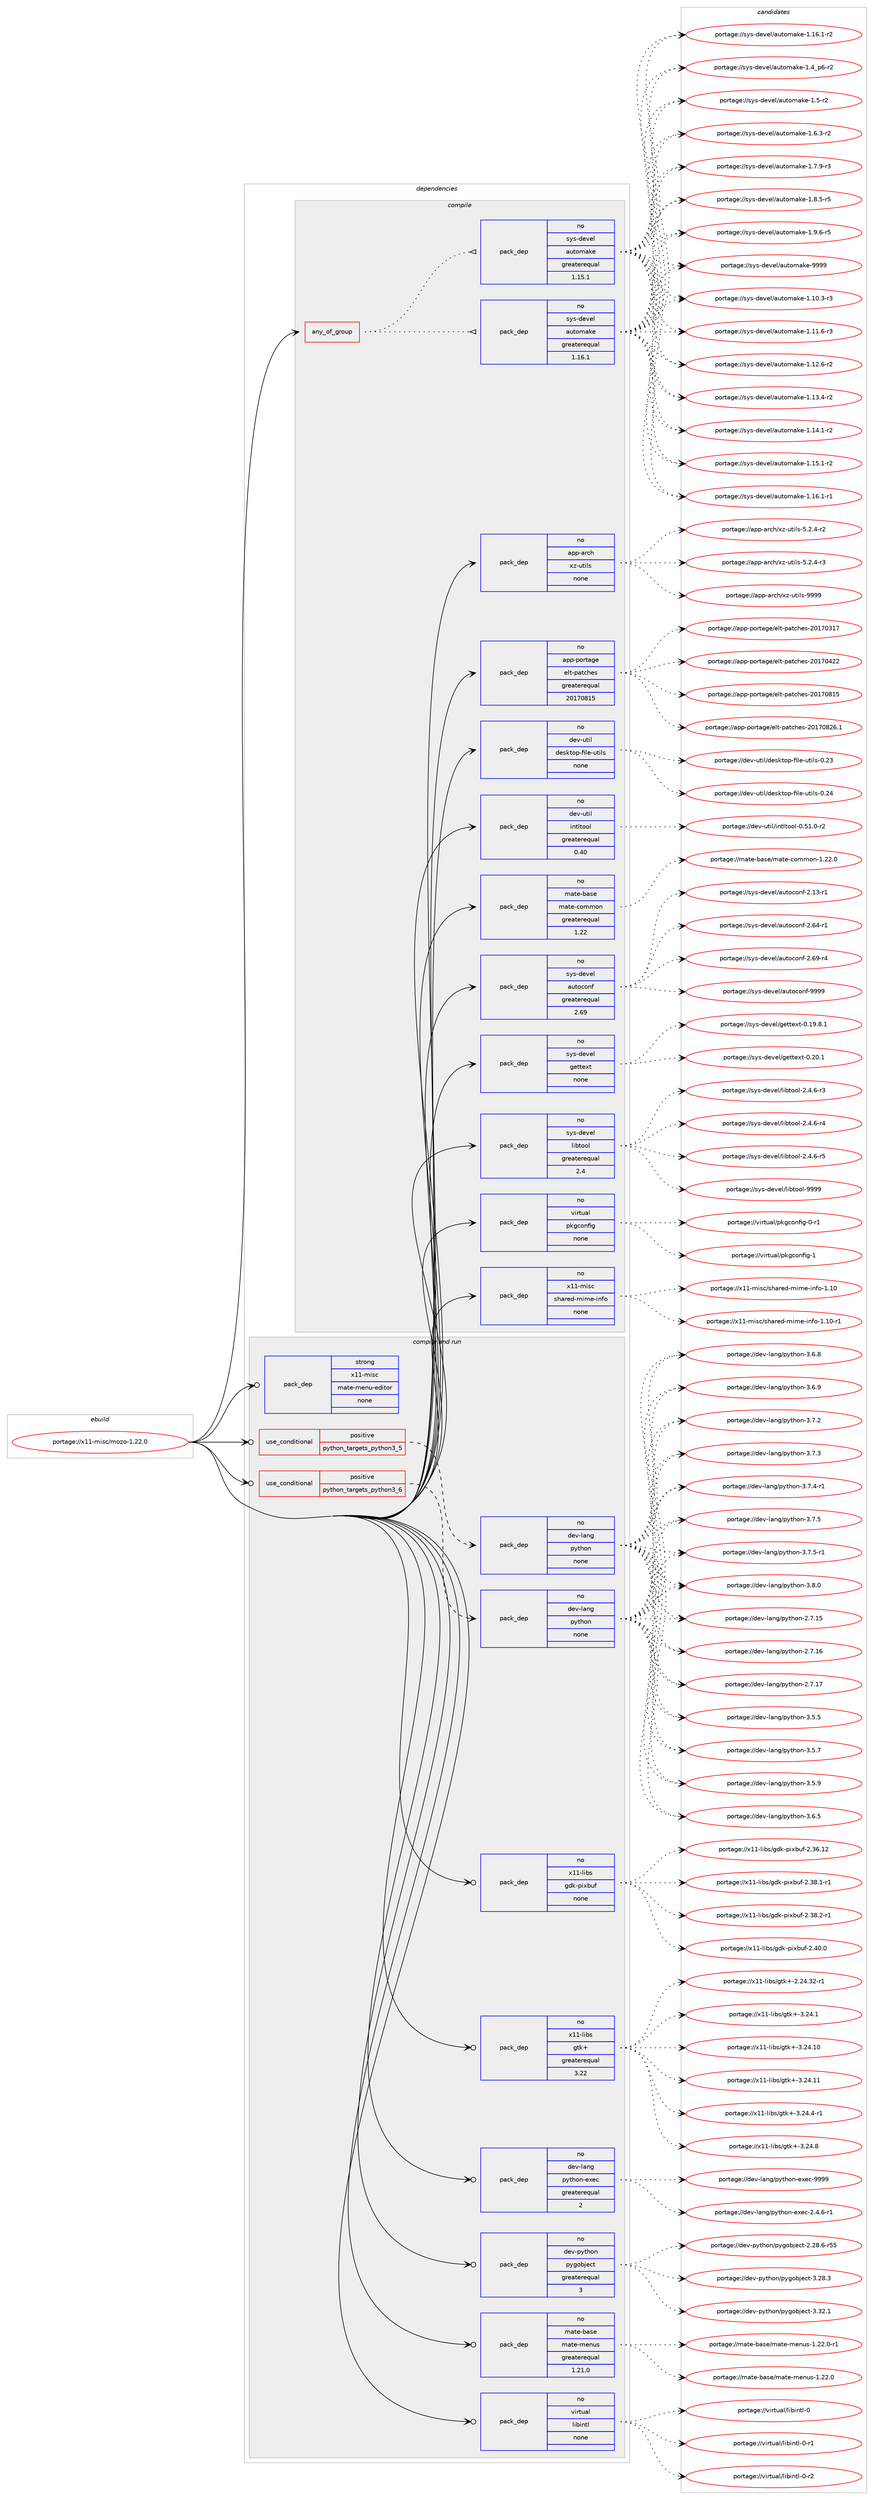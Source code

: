 digraph prolog {

# *************
# Graph options
# *************

newrank=true;
concentrate=true;
compound=true;
graph [rankdir=LR,fontname=Helvetica,fontsize=10,ranksep=1.5];#, ranksep=2.5, nodesep=0.2];
edge  [arrowhead=vee];
node  [fontname=Helvetica,fontsize=10];

# **********
# The ebuild
# **********

subgraph cluster_leftcol {
color=gray;
rank=same;
label=<<i>ebuild</i>>;
id [label="portage://x11-misc/mozo-1.22.0", color=red, width=4, href="../x11-misc/mozo-1.22.0.svg"];
}

# ****************
# The dependencies
# ****************

subgraph cluster_midcol {
color=gray;
label=<<i>dependencies</i>>;
subgraph cluster_compile {
fillcolor="#eeeeee";
style=filled;
label=<<i>compile</i>>;
subgraph any7872 {
dependency453103 [label=<<TABLE BORDER="0" CELLBORDER="1" CELLSPACING="0" CELLPADDING="4"><TR><TD CELLPADDING="10">any_of_group</TD></TR></TABLE>>, shape=none, color=red];subgraph pack336521 {
dependency453104 [label=<<TABLE BORDER="0" CELLBORDER="1" CELLSPACING="0" CELLPADDING="4" WIDTH="220"><TR><TD ROWSPAN="6" CELLPADDING="30">pack_dep</TD></TR><TR><TD WIDTH="110">no</TD></TR><TR><TD>sys-devel</TD></TR><TR><TD>automake</TD></TR><TR><TD>greaterequal</TD></TR><TR><TD>1.16.1</TD></TR></TABLE>>, shape=none, color=blue];
}
dependency453103:e -> dependency453104:w [weight=20,style="dotted",arrowhead="oinv"];
subgraph pack336522 {
dependency453105 [label=<<TABLE BORDER="0" CELLBORDER="1" CELLSPACING="0" CELLPADDING="4" WIDTH="220"><TR><TD ROWSPAN="6" CELLPADDING="30">pack_dep</TD></TR><TR><TD WIDTH="110">no</TD></TR><TR><TD>sys-devel</TD></TR><TR><TD>automake</TD></TR><TR><TD>greaterequal</TD></TR><TR><TD>1.15.1</TD></TR></TABLE>>, shape=none, color=blue];
}
dependency453103:e -> dependency453105:w [weight=20,style="dotted",arrowhead="oinv"];
}
id:e -> dependency453103:w [weight=20,style="solid",arrowhead="vee"];
subgraph pack336523 {
dependency453106 [label=<<TABLE BORDER="0" CELLBORDER="1" CELLSPACING="0" CELLPADDING="4" WIDTH="220"><TR><TD ROWSPAN="6" CELLPADDING="30">pack_dep</TD></TR><TR><TD WIDTH="110">no</TD></TR><TR><TD>app-arch</TD></TR><TR><TD>xz-utils</TD></TR><TR><TD>none</TD></TR><TR><TD></TD></TR></TABLE>>, shape=none, color=blue];
}
id:e -> dependency453106:w [weight=20,style="solid",arrowhead="vee"];
subgraph pack336524 {
dependency453107 [label=<<TABLE BORDER="0" CELLBORDER="1" CELLSPACING="0" CELLPADDING="4" WIDTH="220"><TR><TD ROWSPAN="6" CELLPADDING="30">pack_dep</TD></TR><TR><TD WIDTH="110">no</TD></TR><TR><TD>app-portage</TD></TR><TR><TD>elt-patches</TD></TR><TR><TD>greaterequal</TD></TR><TR><TD>20170815</TD></TR></TABLE>>, shape=none, color=blue];
}
id:e -> dependency453107:w [weight=20,style="solid",arrowhead="vee"];
subgraph pack336525 {
dependency453108 [label=<<TABLE BORDER="0" CELLBORDER="1" CELLSPACING="0" CELLPADDING="4" WIDTH="220"><TR><TD ROWSPAN="6" CELLPADDING="30">pack_dep</TD></TR><TR><TD WIDTH="110">no</TD></TR><TR><TD>dev-util</TD></TR><TR><TD>desktop-file-utils</TD></TR><TR><TD>none</TD></TR><TR><TD></TD></TR></TABLE>>, shape=none, color=blue];
}
id:e -> dependency453108:w [weight=20,style="solid",arrowhead="vee"];
subgraph pack336526 {
dependency453109 [label=<<TABLE BORDER="0" CELLBORDER="1" CELLSPACING="0" CELLPADDING="4" WIDTH="220"><TR><TD ROWSPAN="6" CELLPADDING="30">pack_dep</TD></TR><TR><TD WIDTH="110">no</TD></TR><TR><TD>dev-util</TD></TR><TR><TD>intltool</TD></TR><TR><TD>greaterequal</TD></TR><TR><TD>0.40</TD></TR></TABLE>>, shape=none, color=blue];
}
id:e -> dependency453109:w [weight=20,style="solid",arrowhead="vee"];
subgraph pack336527 {
dependency453110 [label=<<TABLE BORDER="0" CELLBORDER="1" CELLSPACING="0" CELLPADDING="4" WIDTH="220"><TR><TD ROWSPAN="6" CELLPADDING="30">pack_dep</TD></TR><TR><TD WIDTH="110">no</TD></TR><TR><TD>mate-base</TD></TR><TR><TD>mate-common</TD></TR><TR><TD>greaterequal</TD></TR><TR><TD>1.22</TD></TR></TABLE>>, shape=none, color=blue];
}
id:e -> dependency453110:w [weight=20,style="solid",arrowhead="vee"];
subgraph pack336528 {
dependency453111 [label=<<TABLE BORDER="0" CELLBORDER="1" CELLSPACING="0" CELLPADDING="4" WIDTH="220"><TR><TD ROWSPAN="6" CELLPADDING="30">pack_dep</TD></TR><TR><TD WIDTH="110">no</TD></TR><TR><TD>sys-devel</TD></TR><TR><TD>autoconf</TD></TR><TR><TD>greaterequal</TD></TR><TR><TD>2.69</TD></TR></TABLE>>, shape=none, color=blue];
}
id:e -> dependency453111:w [weight=20,style="solid",arrowhead="vee"];
subgraph pack336529 {
dependency453112 [label=<<TABLE BORDER="0" CELLBORDER="1" CELLSPACING="0" CELLPADDING="4" WIDTH="220"><TR><TD ROWSPAN="6" CELLPADDING="30">pack_dep</TD></TR><TR><TD WIDTH="110">no</TD></TR><TR><TD>sys-devel</TD></TR><TR><TD>gettext</TD></TR><TR><TD>none</TD></TR><TR><TD></TD></TR></TABLE>>, shape=none, color=blue];
}
id:e -> dependency453112:w [weight=20,style="solid",arrowhead="vee"];
subgraph pack336530 {
dependency453113 [label=<<TABLE BORDER="0" CELLBORDER="1" CELLSPACING="0" CELLPADDING="4" WIDTH="220"><TR><TD ROWSPAN="6" CELLPADDING="30">pack_dep</TD></TR><TR><TD WIDTH="110">no</TD></TR><TR><TD>sys-devel</TD></TR><TR><TD>libtool</TD></TR><TR><TD>greaterequal</TD></TR><TR><TD>2.4</TD></TR></TABLE>>, shape=none, color=blue];
}
id:e -> dependency453113:w [weight=20,style="solid",arrowhead="vee"];
subgraph pack336531 {
dependency453114 [label=<<TABLE BORDER="0" CELLBORDER="1" CELLSPACING="0" CELLPADDING="4" WIDTH="220"><TR><TD ROWSPAN="6" CELLPADDING="30">pack_dep</TD></TR><TR><TD WIDTH="110">no</TD></TR><TR><TD>virtual</TD></TR><TR><TD>pkgconfig</TD></TR><TR><TD>none</TD></TR><TR><TD></TD></TR></TABLE>>, shape=none, color=blue];
}
id:e -> dependency453114:w [weight=20,style="solid",arrowhead="vee"];
subgraph pack336532 {
dependency453115 [label=<<TABLE BORDER="0" CELLBORDER="1" CELLSPACING="0" CELLPADDING="4" WIDTH="220"><TR><TD ROWSPAN="6" CELLPADDING="30">pack_dep</TD></TR><TR><TD WIDTH="110">no</TD></TR><TR><TD>x11-misc</TD></TR><TR><TD>shared-mime-info</TD></TR><TR><TD>none</TD></TR><TR><TD></TD></TR></TABLE>>, shape=none, color=blue];
}
id:e -> dependency453115:w [weight=20,style="solid",arrowhead="vee"];
}
subgraph cluster_compileandrun {
fillcolor="#eeeeee";
style=filled;
label=<<i>compile and run</i>>;
subgraph cond108421 {
dependency453116 [label=<<TABLE BORDER="0" CELLBORDER="1" CELLSPACING="0" CELLPADDING="4"><TR><TD ROWSPAN="3" CELLPADDING="10">use_conditional</TD></TR><TR><TD>positive</TD></TR><TR><TD>python_targets_python3_5</TD></TR></TABLE>>, shape=none, color=red];
subgraph pack336533 {
dependency453117 [label=<<TABLE BORDER="0" CELLBORDER="1" CELLSPACING="0" CELLPADDING="4" WIDTH="220"><TR><TD ROWSPAN="6" CELLPADDING="30">pack_dep</TD></TR><TR><TD WIDTH="110">no</TD></TR><TR><TD>dev-lang</TD></TR><TR><TD>python</TD></TR><TR><TD>none</TD></TR><TR><TD></TD></TR></TABLE>>, shape=none, color=blue];
}
dependency453116:e -> dependency453117:w [weight=20,style="dashed",arrowhead="vee"];
}
id:e -> dependency453116:w [weight=20,style="solid",arrowhead="odotvee"];
subgraph cond108422 {
dependency453118 [label=<<TABLE BORDER="0" CELLBORDER="1" CELLSPACING="0" CELLPADDING="4"><TR><TD ROWSPAN="3" CELLPADDING="10">use_conditional</TD></TR><TR><TD>positive</TD></TR><TR><TD>python_targets_python3_6</TD></TR></TABLE>>, shape=none, color=red];
subgraph pack336534 {
dependency453119 [label=<<TABLE BORDER="0" CELLBORDER="1" CELLSPACING="0" CELLPADDING="4" WIDTH="220"><TR><TD ROWSPAN="6" CELLPADDING="30">pack_dep</TD></TR><TR><TD WIDTH="110">no</TD></TR><TR><TD>dev-lang</TD></TR><TR><TD>python</TD></TR><TR><TD>none</TD></TR><TR><TD></TD></TR></TABLE>>, shape=none, color=blue];
}
dependency453118:e -> dependency453119:w [weight=20,style="dashed",arrowhead="vee"];
}
id:e -> dependency453118:w [weight=20,style="solid",arrowhead="odotvee"];
subgraph pack336535 {
dependency453120 [label=<<TABLE BORDER="0" CELLBORDER="1" CELLSPACING="0" CELLPADDING="4" WIDTH="220"><TR><TD ROWSPAN="6" CELLPADDING="30">pack_dep</TD></TR><TR><TD WIDTH="110">no</TD></TR><TR><TD>dev-lang</TD></TR><TR><TD>python-exec</TD></TR><TR><TD>greaterequal</TD></TR><TR><TD>2</TD></TR></TABLE>>, shape=none, color=blue];
}
id:e -> dependency453120:w [weight=20,style="solid",arrowhead="odotvee"];
subgraph pack336536 {
dependency453121 [label=<<TABLE BORDER="0" CELLBORDER="1" CELLSPACING="0" CELLPADDING="4" WIDTH="220"><TR><TD ROWSPAN="6" CELLPADDING="30">pack_dep</TD></TR><TR><TD WIDTH="110">no</TD></TR><TR><TD>dev-python</TD></TR><TR><TD>pygobject</TD></TR><TR><TD>greaterequal</TD></TR><TR><TD>3</TD></TR></TABLE>>, shape=none, color=blue];
}
id:e -> dependency453121:w [weight=20,style="solid",arrowhead="odotvee"];
subgraph pack336537 {
dependency453122 [label=<<TABLE BORDER="0" CELLBORDER="1" CELLSPACING="0" CELLPADDING="4" WIDTH="220"><TR><TD ROWSPAN="6" CELLPADDING="30">pack_dep</TD></TR><TR><TD WIDTH="110">no</TD></TR><TR><TD>mate-base</TD></TR><TR><TD>mate-menus</TD></TR><TR><TD>greaterequal</TD></TR><TR><TD>1.21.0</TD></TR></TABLE>>, shape=none, color=blue];
}
id:e -> dependency453122:w [weight=20,style="solid",arrowhead="odotvee"];
subgraph pack336538 {
dependency453123 [label=<<TABLE BORDER="0" CELLBORDER="1" CELLSPACING="0" CELLPADDING="4" WIDTH="220"><TR><TD ROWSPAN="6" CELLPADDING="30">pack_dep</TD></TR><TR><TD WIDTH="110">no</TD></TR><TR><TD>virtual</TD></TR><TR><TD>libintl</TD></TR><TR><TD>none</TD></TR><TR><TD></TD></TR></TABLE>>, shape=none, color=blue];
}
id:e -> dependency453123:w [weight=20,style="solid",arrowhead="odotvee"];
subgraph pack336539 {
dependency453124 [label=<<TABLE BORDER="0" CELLBORDER="1" CELLSPACING="0" CELLPADDING="4" WIDTH="220"><TR><TD ROWSPAN="6" CELLPADDING="30">pack_dep</TD></TR><TR><TD WIDTH="110">no</TD></TR><TR><TD>x11-libs</TD></TR><TR><TD>gdk-pixbuf</TD></TR><TR><TD>none</TD></TR><TR><TD></TD></TR></TABLE>>, shape=none, color=blue];
}
id:e -> dependency453124:w [weight=20,style="solid",arrowhead="odotvee"];
subgraph pack336540 {
dependency453125 [label=<<TABLE BORDER="0" CELLBORDER="1" CELLSPACING="0" CELLPADDING="4" WIDTH="220"><TR><TD ROWSPAN="6" CELLPADDING="30">pack_dep</TD></TR><TR><TD WIDTH="110">no</TD></TR><TR><TD>x11-libs</TD></TR><TR><TD>gtk+</TD></TR><TR><TD>greaterequal</TD></TR><TR><TD>3.22</TD></TR></TABLE>>, shape=none, color=blue];
}
id:e -> dependency453125:w [weight=20,style="solid",arrowhead="odotvee"];
subgraph pack336541 {
dependency453126 [label=<<TABLE BORDER="0" CELLBORDER="1" CELLSPACING="0" CELLPADDING="4" WIDTH="220"><TR><TD ROWSPAN="6" CELLPADDING="30">pack_dep</TD></TR><TR><TD WIDTH="110">strong</TD></TR><TR><TD>x11-misc</TD></TR><TR><TD>mate-menu-editor</TD></TR><TR><TD>none</TD></TR><TR><TD></TD></TR></TABLE>>, shape=none, color=blue];
}
id:e -> dependency453126:w [weight=20,style="solid",arrowhead="odotvee"];
}
subgraph cluster_run {
fillcolor="#eeeeee";
style=filled;
label=<<i>run</i>>;
}
}

# **************
# The candidates
# **************

subgraph cluster_choices {
rank=same;
color=gray;
label=<<i>candidates</i>>;

subgraph choice336521 {
color=black;
nodesep=1;
choiceportage11512111545100101118101108479711711611110997107101454946494846514511451 [label="portage://sys-devel/automake-1.10.3-r3", color=red, width=4,href="../sys-devel/automake-1.10.3-r3.svg"];
choiceportage11512111545100101118101108479711711611110997107101454946494946544511451 [label="portage://sys-devel/automake-1.11.6-r3", color=red, width=4,href="../sys-devel/automake-1.11.6-r3.svg"];
choiceportage11512111545100101118101108479711711611110997107101454946495046544511450 [label="portage://sys-devel/automake-1.12.6-r2", color=red, width=4,href="../sys-devel/automake-1.12.6-r2.svg"];
choiceportage11512111545100101118101108479711711611110997107101454946495146524511450 [label="portage://sys-devel/automake-1.13.4-r2", color=red, width=4,href="../sys-devel/automake-1.13.4-r2.svg"];
choiceportage11512111545100101118101108479711711611110997107101454946495246494511450 [label="portage://sys-devel/automake-1.14.1-r2", color=red, width=4,href="../sys-devel/automake-1.14.1-r2.svg"];
choiceportage11512111545100101118101108479711711611110997107101454946495346494511450 [label="portage://sys-devel/automake-1.15.1-r2", color=red, width=4,href="../sys-devel/automake-1.15.1-r2.svg"];
choiceportage11512111545100101118101108479711711611110997107101454946495446494511449 [label="portage://sys-devel/automake-1.16.1-r1", color=red, width=4,href="../sys-devel/automake-1.16.1-r1.svg"];
choiceportage11512111545100101118101108479711711611110997107101454946495446494511450 [label="portage://sys-devel/automake-1.16.1-r2", color=red, width=4,href="../sys-devel/automake-1.16.1-r2.svg"];
choiceportage115121115451001011181011084797117116111109971071014549465295112544511450 [label="portage://sys-devel/automake-1.4_p6-r2", color=red, width=4,href="../sys-devel/automake-1.4_p6-r2.svg"];
choiceportage11512111545100101118101108479711711611110997107101454946534511450 [label="portage://sys-devel/automake-1.5-r2", color=red, width=4,href="../sys-devel/automake-1.5-r2.svg"];
choiceportage115121115451001011181011084797117116111109971071014549465446514511450 [label="portage://sys-devel/automake-1.6.3-r2", color=red, width=4,href="../sys-devel/automake-1.6.3-r2.svg"];
choiceportage115121115451001011181011084797117116111109971071014549465546574511451 [label="portage://sys-devel/automake-1.7.9-r3", color=red, width=4,href="../sys-devel/automake-1.7.9-r3.svg"];
choiceportage115121115451001011181011084797117116111109971071014549465646534511453 [label="portage://sys-devel/automake-1.8.5-r5", color=red, width=4,href="../sys-devel/automake-1.8.5-r5.svg"];
choiceportage115121115451001011181011084797117116111109971071014549465746544511453 [label="portage://sys-devel/automake-1.9.6-r5", color=red, width=4,href="../sys-devel/automake-1.9.6-r5.svg"];
choiceportage115121115451001011181011084797117116111109971071014557575757 [label="portage://sys-devel/automake-9999", color=red, width=4,href="../sys-devel/automake-9999.svg"];
dependency453104:e -> choiceportage11512111545100101118101108479711711611110997107101454946494846514511451:w [style=dotted,weight="100"];
dependency453104:e -> choiceportage11512111545100101118101108479711711611110997107101454946494946544511451:w [style=dotted,weight="100"];
dependency453104:e -> choiceportage11512111545100101118101108479711711611110997107101454946495046544511450:w [style=dotted,weight="100"];
dependency453104:e -> choiceportage11512111545100101118101108479711711611110997107101454946495146524511450:w [style=dotted,weight="100"];
dependency453104:e -> choiceportage11512111545100101118101108479711711611110997107101454946495246494511450:w [style=dotted,weight="100"];
dependency453104:e -> choiceportage11512111545100101118101108479711711611110997107101454946495346494511450:w [style=dotted,weight="100"];
dependency453104:e -> choiceportage11512111545100101118101108479711711611110997107101454946495446494511449:w [style=dotted,weight="100"];
dependency453104:e -> choiceportage11512111545100101118101108479711711611110997107101454946495446494511450:w [style=dotted,weight="100"];
dependency453104:e -> choiceportage115121115451001011181011084797117116111109971071014549465295112544511450:w [style=dotted,weight="100"];
dependency453104:e -> choiceportage11512111545100101118101108479711711611110997107101454946534511450:w [style=dotted,weight="100"];
dependency453104:e -> choiceportage115121115451001011181011084797117116111109971071014549465446514511450:w [style=dotted,weight="100"];
dependency453104:e -> choiceportage115121115451001011181011084797117116111109971071014549465546574511451:w [style=dotted,weight="100"];
dependency453104:e -> choiceportage115121115451001011181011084797117116111109971071014549465646534511453:w [style=dotted,weight="100"];
dependency453104:e -> choiceportage115121115451001011181011084797117116111109971071014549465746544511453:w [style=dotted,weight="100"];
dependency453104:e -> choiceportage115121115451001011181011084797117116111109971071014557575757:w [style=dotted,weight="100"];
}
subgraph choice336522 {
color=black;
nodesep=1;
choiceportage11512111545100101118101108479711711611110997107101454946494846514511451 [label="portage://sys-devel/automake-1.10.3-r3", color=red, width=4,href="../sys-devel/automake-1.10.3-r3.svg"];
choiceportage11512111545100101118101108479711711611110997107101454946494946544511451 [label="portage://sys-devel/automake-1.11.6-r3", color=red, width=4,href="../sys-devel/automake-1.11.6-r3.svg"];
choiceportage11512111545100101118101108479711711611110997107101454946495046544511450 [label="portage://sys-devel/automake-1.12.6-r2", color=red, width=4,href="../sys-devel/automake-1.12.6-r2.svg"];
choiceportage11512111545100101118101108479711711611110997107101454946495146524511450 [label="portage://sys-devel/automake-1.13.4-r2", color=red, width=4,href="../sys-devel/automake-1.13.4-r2.svg"];
choiceportage11512111545100101118101108479711711611110997107101454946495246494511450 [label="portage://sys-devel/automake-1.14.1-r2", color=red, width=4,href="../sys-devel/automake-1.14.1-r2.svg"];
choiceportage11512111545100101118101108479711711611110997107101454946495346494511450 [label="portage://sys-devel/automake-1.15.1-r2", color=red, width=4,href="../sys-devel/automake-1.15.1-r2.svg"];
choiceportage11512111545100101118101108479711711611110997107101454946495446494511449 [label="portage://sys-devel/automake-1.16.1-r1", color=red, width=4,href="../sys-devel/automake-1.16.1-r1.svg"];
choiceportage11512111545100101118101108479711711611110997107101454946495446494511450 [label="portage://sys-devel/automake-1.16.1-r2", color=red, width=4,href="../sys-devel/automake-1.16.1-r2.svg"];
choiceportage115121115451001011181011084797117116111109971071014549465295112544511450 [label="portage://sys-devel/automake-1.4_p6-r2", color=red, width=4,href="../sys-devel/automake-1.4_p6-r2.svg"];
choiceportage11512111545100101118101108479711711611110997107101454946534511450 [label="portage://sys-devel/automake-1.5-r2", color=red, width=4,href="../sys-devel/automake-1.5-r2.svg"];
choiceportage115121115451001011181011084797117116111109971071014549465446514511450 [label="portage://sys-devel/automake-1.6.3-r2", color=red, width=4,href="../sys-devel/automake-1.6.3-r2.svg"];
choiceportage115121115451001011181011084797117116111109971071014549465546574511451 [label="portage://sys-devel/automake-1.7.9-r3", color=red, width=4,href="../sys-devel/automake-1.7.9-r3.svg"];
choiceportage115121115451001011181011084797117116111109971071014549465646534511453 [label="portage://sys-devel/automake-1.8.5-r5", color=red, width=4,href="../sys-devel/automake-1.8.5-r5.svg"];
choiceportage115121115451001011181011084797117116111109971071014549465746544511453 [label="portage://sys-devel/automake-1.9.6-r5", color=red, width=4,href="../sys-devel/automake-1.9.6-r5.svg"];
choiceportage115121115451001011181011084797117116111109971071014557575757 [label="portage://sys-devel/automake-9999", color=red, width=4,href="../sys-devel/automake-9999.svg"];
dependency453105:e -> choiceportage11512111545100101118101108479711711611110997107101454946494846514511451:w [style=dotted,weight="100"];
dependency453105:e -> choiceportage11512111545100101118101108479711711611110997107101454946494946544511451:w [style=dotted,weight="100"];
dependency453105:e -> choiceportage11512111545100101118101108479711711611110997107101454946495046544511450:w [style=dotted,weight="100"];
dependency453105:e -> choiceportage11512111545100101118101108479711711611110997107101454946495146524511450:w [style=dotted,weight="100"];
dependency453105:e -> choiceportage11512111545100101118101108479711711611110997107101454946495246494511450:w [style=dotted,weight="100"];
dependency453105:e -> choiceportage11512111545100101118101108479711711611110997107101454946495346494511450:w [style=dotted,weight="100"];
dependency453105:e -> choiceportage11512111545100101118101108479711711611110997107101454946495446494511449:w [style=dotted,weight="100"];
dependency453105:e -> choiceportage11512111545100101118101108479711711611110997107101454946495446494511450:w [style=dotted,weight="100"];
dependency453105:e -> choiceportage115121115451001011181011084797117116111109971071014549465295112544511450:w [style=dotted,weight="100"];
dependency453105:e -> choiceportage11512111545100101118101108479711711611110997107101454946534511450:w [style=dotted,weight="100"];
dependency453105:e -> choiceportage115121115451001011181011084797117116111109971071014549465446514511450:w [style=dotted,weight="100"];
dependency453105:e -> choiceportage115121115451001011181011084797117116111109971071014549465546574511451:w [style=dotted,weight="100"];
dependency453105:e -> choiceportage115121115451001011181011084797117116111109971071014549465646534511453:w [style=dotted,weight="100"];
dependency453105:e -> choiceportage115121115451001011181011084797117116111109971071014549465746544511453:w [style=dotted,weight="100"];
dependency453105:e -> choiceportage115121115451001011181011084797117116111109971071014557575757:w [style=dotted,weight="100"];
}
subgraph choice336523 {
color=black;
nodesep=1;
choiceportage9711211245971149910447120122451171161051081154553465046524511450 [label="portage://app-arch/xz-utils-5.2.4-r2", color=red, width=4,href="../app-arch/xz-utils-5.2.4-r2.svg"];
choiceportage9711211245971149910447120122451171161051081154553465046524511451 [label="portage://app-arch/xz-utils-5.2.4-r3", color=red, width=4,href="../app-arch/xz-utils-5.2.4-r3.svg"];
choiceportage9711211245971149910447120122451171161051081154557575757 [label="portage://app-arch/xz-utils-9999", color=red, width=4,href="../app-arch/xz-utils-9999.svg"];
dependency453106:e -> choiceportage9711211245971149910447120122451171161051081154553465046524511450:w [style=dotted,weight="100"];
dependency453106:e -> choiceportage9711211245971149910447120122451171161051081154553465046524511451:w [style=dotted,weight="100"];
dependency453106:e -> choiceportage9711211245971149910447120122451171161051081154557575757:w [style=dotted,weight="100"];
}
subgraph choice336524 {
color=black;
nodesep=1;
choiceportage97112112451121111141169710310147101108116451129711699104101115455048495548514955 [label="portage://app-portage/elt-patches-20170317", color=red, width=4,href="../app-portage/elt-patches-20170317.svg"];
choiceportage97112112451121111141169710310147101108116451129711699104101115455048495548525050 [label="portage://app-portage/elt-patches-20170422", color=red, width=4,href="../app-portage/elt-patches-20170422.svg"];
choiceportage97112112451121111141169710310147101108116451129711699104101115455048495548564953 [label="portage://app-portage/elt-patches-20170815", color=red, width=4,href="../app-portage/elt-patches-20170815.svg"];
choiceportage971121124511211111411697103101471011081164511297116991041011154550484955485650544649 [label="portage://app-portage/elt-patches-20170826.1", color=red, width=4,href="../app-portage/elt-patches-20170826.1.svg"];
dependency453107:e -> choiceportage97112112451121111141169710310147101108116451129711699104101115455048495548514955:w [style=dotted,weight="100"];
dependency453107:e -> choiceportage97112112451121111141169710310147101108116451129711699104101115455048495548525050:w [style=dotted,weight="100"];
dependency453107:e -> choiceportage97112112451121111141169710310147101108116451129711699104101115455048495548564953:w [style=dotted,weight="100"];
dependency453107:e -> choiceportage971121124511211111411697103101471011081164511297116991041011154550484955485650544649:w [style=dotted,weight="100"];
}
subgraph choice336525 {
color=black;
nodesep=1;
choiceportage100101118451171161051084710010111510711611111245102105108101451171161051081154548465051 [label="portage://dev-util/desktop-file-utils-0.23", color=red, width=4,href="../dev-util/desktop-file-utils-0.23.svg"];
choiceportage100101118451171161051084710010111510711611111245102105108101451171161051081154548465052 [label="portage://dev-util/desktop-file-utils-0.24", color=red, width=4,href="../dev-util/desktop-file-utils-0.24.svg"];
dependency453108:e -> choiceportage100101118451171161051084710010111510711611111245102105108101451171161051081154548465051:w [style=dotted,weight="100"];
dependency453108:e -> choiceportage100101118451171161051084710010111510711611111245102105108101451171161051081154548465052:w [style=dotted,weight="100"];
}
subgraph choice336526 {
color=black;
nodesep=1;
choiceportage1001011184511711610510847105110116108116111111108454846534946484511450 [label="portage://dev-util/intltool-0.51.0-r2", color=red, width=4,href="../dev-util/intltool-0.51.0-r2.svg"];
dependency453109:e -> choiceportage1001011184511711610510847105110116108116111111108454846534946484511450:w [style=dotted,weight="100"];
}
subgraph choice336527 {
color=black;
nodesep=1;
choiceportage109971161014598971151014710997116101459911110910911111045494650504648 [label="portage://mate-base/mate-common-1.22.0", color=red, width=4,href="../mate-base/mate-common-1.22.0.svg"];
dependency453110:e -> choiceportage109971161014598971151014710997116101459911110910911111045494650504648:w [style=dotted,weight="100"];
}
subgraph choice336528 {
color=black;
nodesep=1;
choiceportage1151211154510010111810110847971171161119911111010245504649514511449 [label="portage://sys-devel/autoconf-2.13-r1", color=red, width=4,href="../sys-devel/autoconf-2.13-r1.svg"];
choiceportage1151211154510010111810110847971171161119911111010245504654524511449 [label="portage://sys-devel/autoconf-2.64-r1", color=red, width=4,href="../sys-devel/autoconf-2.64-r1.svg"];
choiceportage1151211154510010111810110847971171161119911111010245504654574511452 [label="portage://sys-devel/autoconf-2.69-r4", color=red, width=4,href="../sys-devel/autoconf-2.69-r4.svg"];
choiceportage115121115451001011181011084797117116111991111101024557575757 [label="portage://sys-devel/autoconf-9999", color=red, width=4,href="../sys-devel/autoconf-9999.svg"];
dependency453111:e -> choiceportage1151211154510010111810110847971171161119911111010245504649514511449:w [style=dotted,weight="100"];
dependency453111:e -> choiceportage1151211154510010111810110847971171161119911111010245504654524511449:w [style=dotted,weight="100"];
dependency453111:e -> choiceportage1151211154510010111810110847971171161119911111010245504654574511452:w [style=dotted,weight="100"];
dependency453111:e -> choiceportage115121115451001011181011084797117116111991111101024557575757:w [style=dotted,weight="100"];
}
subgraph choice336529 {
color=black;
nodesep=1;
choiceportage1151211154510010111810110847103101116116101120116454846495746564649 [label="portage://sys-devel/gettext-0.19.8.1", color=red, width=4,href="../sys-devel/gettext-0.19.8.1.svg"];
choiceportage115121115451001011181011084710310111611610112011645484650484649 [label="portage://sys-devel/gettext-0.20.1", color=red, width=4,href="../sys-devel/gettext-0.20.1.svg"];
dependency453112:e -> choiceportage1151211154510010111810110847103101116116101120116454846495746564649:w [style=dotted,weight="100"];
dependency453112:e -> choiceportage115121115451001011181011084710310111611610112011645484650484649:w [style=dotted,weight="100"];
}
subgraph choice336530 {
color=black;
nodesep=1;
choiceportage1151211154510010111810110847108105981161111111084550465246544511451 [label="portage://sys-devel/libtool-2.4.6-r3", color=red, width=4,href="../sys-devel/libtool-2.4.6-r3.svg"];
choiceportage1151211154510010111810110847108105981161111111084550465246544511452 [label="portage://sys-devel/libtool-2.4.6-r4", color=red, width=4,href="../sys-devel/libtool-2.4.6-r4.svg"];
choiceportage1151211154510010111810110847108105981161111111084550465246544511453 [label="portage://sys-devel/libtool-2.4.6-r5", color=red, width=4,href="../sys-devel/libtool-2.4.6-r5.svg"];
choiceportage1151211154510010111810110847108105981161111111084557575757 [label="portage://sys-devel/libtool-9999", color=red, width=4,href="../sys-devel/libtool-9999.svg"];
dependency453113:e -> choiceportage1151211154510010111810110847108105981161111111084550465246544511451:w [style=dotted,weight="100"];
dependency453113:e -> choiceportage1151211154510010111810110847108105981161111111084550465246544511452:w [style=dotted,weight="100"];
dependency453113:e -> choiceportage1151211154510010111810110847108105981161111111084550465246544511453:w [style=dotted,weight="100"];
dependency453113:e -> choiceportage1151211154510010111810110847108105981161111111084557575757:w [style=dotted,weight="100"];
}
subgraph choice336531 {
color=black;
nodesep=1;
choiceportage11810511411611797108471121071039911111010210510345484511449 [label="portage://virtual/pkgconfig-0-r1", color=red, width=4,href="../virtual/pkgconfig-0-r1.svg"];
choiceportage1181051141161179710847112107103991111101021051034549 [label="portage://virtual/pkgconfig-1", color=red, width=4,href="../virtual/pkgconfig-1.svg"];
dependency453114:e -> choiceportage11810511411611797108471121071039911111010210510345484511449:w [style=dotted,weight="100"];
dependency453114:e -> choiceportage1181051141161179710847112107103991111101021051034549:w [style=dotted,weight="100"];
}
subgraph choice336532 {
color=black;
nodesep=1;
choiceportage12049494510910511599471151049711410110045109105109101451051101021114549464948 [label="portage://x11-misc/shared-mime-info-1.10", color=red, width=4,href="../x11-misc/shared-mime-info-1.10.svg"];
choiceportage120494945109105115994711510497114101100451091051091014510511010211145494649484511449 [label="portage://x11-misc/shared-mime-info-1.10-r1", color=red, width=4,href="../x11-misc/shared-mime-info-1.10-r1.svg"];
dependency453115:e -> choiceportage12049494510910511599471151049711410110045109105109101451051101021114549464948:w [style=dotted,weight="100"];
dependency453115:e -> choiceportage120494945109105115994711510497114101100451091051091014510511010211145494649484511449:w [style=dotted,weight="100"];
}
subgraph choice336533 {
color=black;
nodesep=1;
choiceportage10010111845108971101034711212111610411111045504655464953 [label="portage://dev-lang/python-2.7.15", color=red, width=4,href="../dev-lang/python-2.7.15.svg"];
choiceportage10010111845108971101034711212111610411111045504655464954 [label="portage://dev-lang/python-2.7.16", color=red, width=4,href="../dev-lang/python-2.7.16.svg"];
choiceportage10010111845108971101034711212111610411111045504655464955 [label="portage://dev-lang/python-2.7.17", color=red, width=4,href="../dev-lang/python-2.7.17.svg"];
choiceportage100101118451089711010347112121116104111110455146534653 [label="portage://dev-lang/python-3.5.5", color=red, width=4,href="../dev-lang/python-3.5.5.svg"];
choiceportage100101118451089711010347112121116104111110455146534655 [label="portage://dev-lang/python-3.5.7", color=red, width=4,href="../dev-lang/python-3.5.7.svg"];
choiceportage100101118451089711010347112121116104111110455146534657 [label="portage://dev-lang/python-3.5.9", color=red, width=4,href="../dev-lang/python-3.5.9.svg"];
choiceportage100101118451089711010347112121116104111110455146544653 [label="portage://dev-lang/python-3.6.5", color=red, width=4,href="../dev-lang/python-3.6.5.svg"];
choiceportage100101118451089711010347112121116104111110455146544656 [label="portage://dev-lang/python-3.6.8", color=red, width=4,href="../dev-lang/python-3.6.8.svg"];
choiceportage100101118451089711010347112121116104111110455146544657 [label="portage://dev-lang/python-3.6.9", color=red, width=4,href="../dev-lang/python-3.6.9.svg"];
choiceportage100101118451089711010347112121116104111110455146554650 [label="portage://dev-lang/python-3.7.2", color=red, width=4,href="../dev-lang/python-3.7.2.svg"];
choiceportage100101118451089711010347112121116104111110455146554651 [label="portage://dev-lang/python-3.7.3", color=red, width=4,href="../dev-lang/python-3.7.3.svg"];
choiceportage1001011184510897110103471121211161041111104551465546524511449 [label="portage://dev-lang/python-3.7.4-r1", color=red, width=4,href="../dev-lang/python-3.7.4-r1.svg"];
choiceportage100101118451089711010347112121116104111110455146554653 [label="portage://dev-lang/python-3.7.5", color=red, width=4,href="../dev-lang/python-3.7.5.svg"];
choiceportage1001011184510897110103471121211161041111104551465546534511449 [label="portage://dev-lang/python-3.7.5-r1", color=red, width=4,href="../dev-lang/python-3.7.5-r1.svg"];
choiceportage100101118451089711010347112121116104111110455146564648 [label="portage://dev-lang/python-3.8.0", color=red, width=4,href="../dev-lang/python-3.8.0.svg"];
dependency453117:e -> choiceportage10010111845108971101034711212111610411111045504655464953:w [style=dotted,weight="100"];
dependency453117:e -> choiceportage10010111845108971101034711212111610411111045504655464954:w [style=dotted,weight="100"];
dependency453117:e -> choiceportage10010111845108971101034711212111610411111045504655464955:w [style=dotted,weight="100"];
dependency453117:e -> choiceportage100101118451089711010347112121116104111110455146534653:w [style=dotted,weight="100"];
dependency453117:e -> choiceportage100101118451089711010347112121116104111110455146534655:w [style=dotted,weight="100"];
dependency453117:e -> choiceportage100101118451089711010347112121116104111110455146534657:w [style=dotted,weight="100"];
dependency453117:e -> choiceportage100101118451089711010347112121116104111110455146544653:w [style=dotted,weight="100"];
dependency453117:e -> choiceportage100101118451089711010347112121116104111110455146544656:w [style=dotted,weight="100"];
dependency453117:e -> choiceportage100101118451089711010347112121116104111110455146544657:w [style=dotted,weight="100"];
dependency453117:e -> choiceportage100101118451089711010347112121116104111110455146554650:w [style=dotted,weight="100"];
dependency453117:e -> choiceportage100101118451089711010347112121116104111110455146554651:w [style=dotted,weight="100"];
dependency453117:e -> choiceportage1001011184510897110103471121211161041111104551465546524511449:w [style=dotted,weight="100"];
dependency453117:e -> choiceportage100101118451089711010347112121116104111110455146554653:w [style=dotted,weight="100"];
dependency453117:e -> choiceportage1001011184510897110103471121211161041111104551465546534511449:w [style=dotted,weight="100"];
dependency453117:e -> choiceportage100101118451089711010347112121116104111110455146564648:w [style=dotted,weight="100"];
}
subgraph choice336534 {
color=black;
nodesep=1;
choiceportage10010111845108971101034711212111610411111045504655464953 [label="portage://dev-lang/python-2.7.15", color=red, width=4,href="../dev-lang/python-2.7.15.svg"];
choiceportage10010111845108971101034711212111610411111045504655464954 [label="portage://dev-lang/python-2.7.16", color=red, width=4,href="../dev-lang/python-2.7.16.svg"];
choiceportage10010111845108971101034711212111610411111045504655464955 [label="portage://dev-lang/python-2.7.17", color=red, width=4,href="../dev-lang/python-2.7.17.svg"];
choiceportage100101118451089711010347112121116104111110455146534653 [label="portage://dev-lang/python-3.5.5", color=red, width=4,href="../dev-lang/python-3.5.5.svg"];
choiceportage100101118451089711010347112121116104111110455146534655 [label="portage://dev-lang/python-3.5.7", color=red, width=4,href="../dev-lang/python-3.5.7.svg"];
choiceportage100101118451089711010347112121116104111110455146534657 [label="portage://dev-lang/python-3.5.9", color=red, width=4,href="../dev-lang/python-3.5.9.svg"];
choiceportage100101118451089711010347112121116104111110455146544653 [label="portage://dev-lang/python-3.6.5", color=red, width=4,href="../dev-lang/python-3.6.5.svg"];
choiceportage100101118451089711010347112121116104111110455146544656 [label="portage://dev-lang/python-3.6.8", color=red, width=4,href="../dev-lang/python-3.6.8.svg"];
choiceportage100101118451089711010347112121116104111110455146544657 [label="portage://dev-lang/python-3.6.9", color=red, width=4,href="../dev-lang/python-3.6.9.svg"];
choiceportage100101118451089711010347112121116104111110455146554650 [label="portage://dev-lang/python-3.7.2", color=red, width=4,href="../dev-lang/python-3.7.2.svg"];
choiceportage100101118451089711010347112121116104111110455146554651 [label="portage://dev-lang/python-3.7.3", color=red, width=4,href="../dev-lang/python-3.7.3.svg"];
choiceportage1001011184510897110103471121211161041111104551465546524511449 [label="portage://dev-lang/python-3.7.4-r1", color=red, width=4,href="../dev-lang/python-3.7.4-r1.svg"];
choiceportage100101118451089711010347112121116104111110455146554653 [label="portage://dev-lang/python-3.7.5", color=red, width=4,href="../dev-lang/python-3.7.5.svg"];
choiceportage1001011184510897110103471121211161041111104551465546534511449 [label="portage://dev-lang/python-3.7.5-r1", color=red, width=4,href="../dev-lang/python-3.7.5-r1.svg"];
choiceportage100101118451089711010347112121116104111110455146564648 [label="portage://dev-lang/python-3.8.0", color=red, width=4,href="../dev-lang/python-3.8.0.svg"];
dependency453119:e -> choiceportage10010111845108971101034711212111610411111045504655464953:w [style=dotted,weight="100"];
dependency453119:e -> choiceportage10010111845108971101034711212111610411111045504655464954:w [style=dotted,weight="100"];
dependency453119:e -> choiceportage10010111845108971101034711212111610411111045504655464955:w [style=dotted,weight="100"];
dependency453119:e -> choiceportage100101118451089711010347112121116104111110455146534653:w [style=dotted,weight="100"];
dependency453119:e -> choiceportage100101118451089711010347112121116104111110455146534655:w [style=dotted,weight="100"];
dependency453119:e -> choiceportage100101118451089711010347112121116104111110455146534657:w [style=dotted,weight="100"];
dependency453119:e -> choiceportage100101118451089711010347112121116104111110455146544653:w [style=dotted,weight="100"];
dependency453119:e -> choiceportage100101118451089711010347112121116104111110455146544656:w [style=dotted,weight="100"];
dependency453119:e -> choiceportage100101118451089711010347112121116104111110455146544657:w [style=dotted,weight="100"];
dependency453119:e -> choiceportage100101118451089711010347112121116104111110455146554650:w [style=dotted,weight="100"];
dependency453119:e -> choiceportage100101118451089711010347112121116104111110455146554651:w [style=dotted,weight="100"];
dependency453119:e -> choiceportage1001011184510897110103471121211161041111104551465546524511449:w [style=dotted,weight="100"];
dependency453119:e -> choiceportage100101118451089711010347112121116104111110455146554653:w [style=dotted,weight="100"];
dependency453119:e -> choiceportage1001011184510897110103471121211161041111104551465546534511449:w [style=dotted,weight="100"];
dependency453119:e -> choiceportage100101118451089711010347112121116104111110455146564648:w [style=dotted,weight="100"];
}
subgraph choice336535 {
color=black;
nodesep=1;
choiceportage10010111845108971101034711212111610411111045101120101994550465246544511449 [label="portage://dev-lang/python-exec-2.4.6-r1", color=red, width=4,href="../dev-lang/python-exec-2.4.6-r1.svg"];
choiceportage10010111845108971101034711212111610411111045101120101994557575757 [label="portage://dev-lang/python-exec-9999", color=red, width=4,href="../dev-lang/python-exec-9999.svg"];
dependency453120:e -> choiceportage10010111845108971101034711212111610411111045101120101994550465246544511449:w [style=dotted,weight="100"];
dependency453120:e -> choiceportage10010111845108971101034711212111610411111045101120101994557575757:w [style=dotted,weight="100"];
}
subgraph choice336536 {
color=black;
nodesep=1;
choiceportage1001011184511212111610411111047112121103111981061019911645504650564654451145353 [label="portage://dev-python/pygobject-2.28.6-r55", color=red, width=4,href="../dev-python/pygobject-2.28.6-r55.svg"];
choiceportage1001011184511212111610411111047112121103111981061019911645514650564651 [label="portage://dev-python/pygobject-3.28.3", color=red, width=4,href="../dev-python/pygobject-3.28.3.svg"];
choiceportage1001011184511212111610411111047112121103111981061019911645514651504649 [label="portage://dev-python/pygobject-3.32.1", color=red, width=4,href="../dev-python/pygobject-3.32.1.svg"];
dependency453121:e -> choiceportage1001011184511212111610411111047112121103111981061019911645504650564654451145353:w [style=dotted,weight="100"];
dependency453121:e -> choiceportage1001011184511212111610411111047112121103111981061019911645514650564651:w [style=dotted,weight="100"];
dependency453121:e -> choiceportage1001011184511212111610411111047112121103111981061019911645514651504649:w [style=dotted,weight="100"];
}
subgraph choice336537 {
color=black;
nodesep=1;
choiceportage1099711610145989711510147109971161014510910111011711545494650504648 [label="portage://mate-base/mate-menus-1.22.0", color=red, width=4,href="../mate-base/mate-menus-1.22.0.svg"];
choiceportage10997116101459897115101471099711610145109101110117115454946505046484511449 [label="portage://mate-base/mate-menus-1.22.0-r1", color=red, width=4,href="../mate-base/mate-menus-1.22.0-r1.svg"];
dependency453122:e -> choiceportage1099711610145989711510147109971161014510910111011711545494650504648:w [style=dotted,weight="100"];
dependency453122:e -> choiceportage10997116101459897115101471099711610145109101110117115454946505046484511449:w [style=dotted,weight="100"];
}
subgraph choice336538 {
color=black;
nodesep=1;
choiceportage1181051141161179710847108105981051101161084548 [label="portage://virtual/libintl-0", color=red, width=4,href="../virtual/libintl-0.svg"];
choiceportage11810511411611797108471081059810511011610845484511449 [label="portage://virtual/libintl-0-r1", color=red, width=4,href="../virtual/libintl-0-r1.svg"];
choiceportage11810511411611797108471081059810511011610845484511450 [label="portage://virtual/libintl-0-r2", color=red, width=4,href="../virtual/libintl-0-r2.svg"];
dependency453123:e -> choiceportage1181051141161179710847108105981051101161084548:w [style=dotted,weight="100"];
dependency453123:e -> choiceportage11810511411611797108471081059810511011610845484511449:w [style=dotted,weight="100"];
dependency453123:e -> choiceportage11810511411611797108471081059810511011610845484511450:w [style=dotted,weight="100"];
}
subgraph choice336539 {
color=black;
nodesep=1;
choiceportage120494945108105981154710310010745112105120981171024550465154464950 [label="portage://x11-libs/gdk-pixbuf-2.36.12", color=red, width=4,href="../x11-libs/gdk-pixbuf-2.36.12.svg"];
choiceportage12049494510810598115471031001074511210512098117102455046515646494511449 [label="portage://x11-libs/gdk-pixbuf-2.38.1-r1", color=red, width=4,href="../x11-libs/gdk-pixbuf-2.38.1-r1.svg"];
choiceportage12049494510810598115471031001074511210512098117102455046515646504511449 [label="portage://x11-libs/gdk-pixbuf-2.38.2-r1", color=red, width=4,href="../x11-libs/gdk-pixbuf-2.38.2-r1.svg"];
choiceportage1204949451081059811547103100107451121051209811710245504652484648 [label="portage://x11-libs/gdk-pixbuf-2.40.0", color=red, width=4,href="../x11-libs/gdk-pixbuf-2.40.0.svg"];
dependency453124:e -> choiceportage120494945108105981154710310010745112105120981171024550465154464950:w [style=dotted,weight="100"];
dependency453124:e -> choiceportage12049494510810598115471031001074511210512098117102455046515646494511449:w [style=dotted,weight="100"];
dependency453124:e -> choiceportage12049494510810598115471031001074511210512098117102455046515646504511449:w [style=dotted,weight="100"];
dependency453124:e -> choiceportage1204949451081059811547103100107451121051209811710245504652484648:w [style=dotted,weight="100"];
}
subgraph choice336540 {
color=black;
nodesep=1;
choiceportage12049494510810598115471031161074345504650524651504511449 [label="portage://x11-libs/gtk+-2.24.32-r1", color=red, width=4,href="../x11-libs/gtk+-2.24.32-r1.svg"];
choiceportage12049494510810598115471031161074345514650524649 [label="portage://x11-libs/gtk+-3.24.1", color=red, width=4,href="../x11-libs/gtk+-3.24.1.svg"];
choiceportage1204949451081059811547103116107434551465052464948 [label="portage://x11-libs/gtk+-3.24.10", color=red, width=4,href="../x11-libs/gtk+-3.24.10.svg"];
choiceportage1204949451081059811547103116107434551465052464949 [label="portage://x11-libs/gtk+-3.24.11", color=red, width=4,href="../x11-libs/gtk+-3.24.11.svg"];
choiceportage120494945108105981154710311610743455146505246524511449 [label="portage://x11-libs/gtk+-3.24.4-r1", color=red, width=4,href="../x11-libs/gtk+-3.24.4-r1.svg"];
choiceportage12049494510810598115471031161074345514650524656 [label="portage://x11-libs/gtk+-3.24.8", color=red, width=4,href="../x11-libs/gtk+-3.24.8.svg"];
dependency453125:e -> choiceportage12049494510810598115471031161074345504650524651504511449:w [style=dotted,weight="100"];
dependency453125:e -> choiceportage12049494510810598115471031161074345514650524649:w [style=dotted,weight="100"];
dependency453125:e -> choiceportage1204949451081059811547103116107434551465052464948:w [style=dotted,weight="100"];
dependency453125:e -> choiceportage1204949451081059811547103116107434551465052464949:w [style=dotted,weight="100"];
dependency453125:e -> choiceportage120494945108105981154710311610743455146505246524511449:w [style=dotted,weight="100"];
dependency453125:e -> choiceportage12049494510810598115471031161074345514650524656:w [style=dotted,weight="100"];
}
subgraph choice336541 {
color=black;
nodesep=1;
}
}

}
